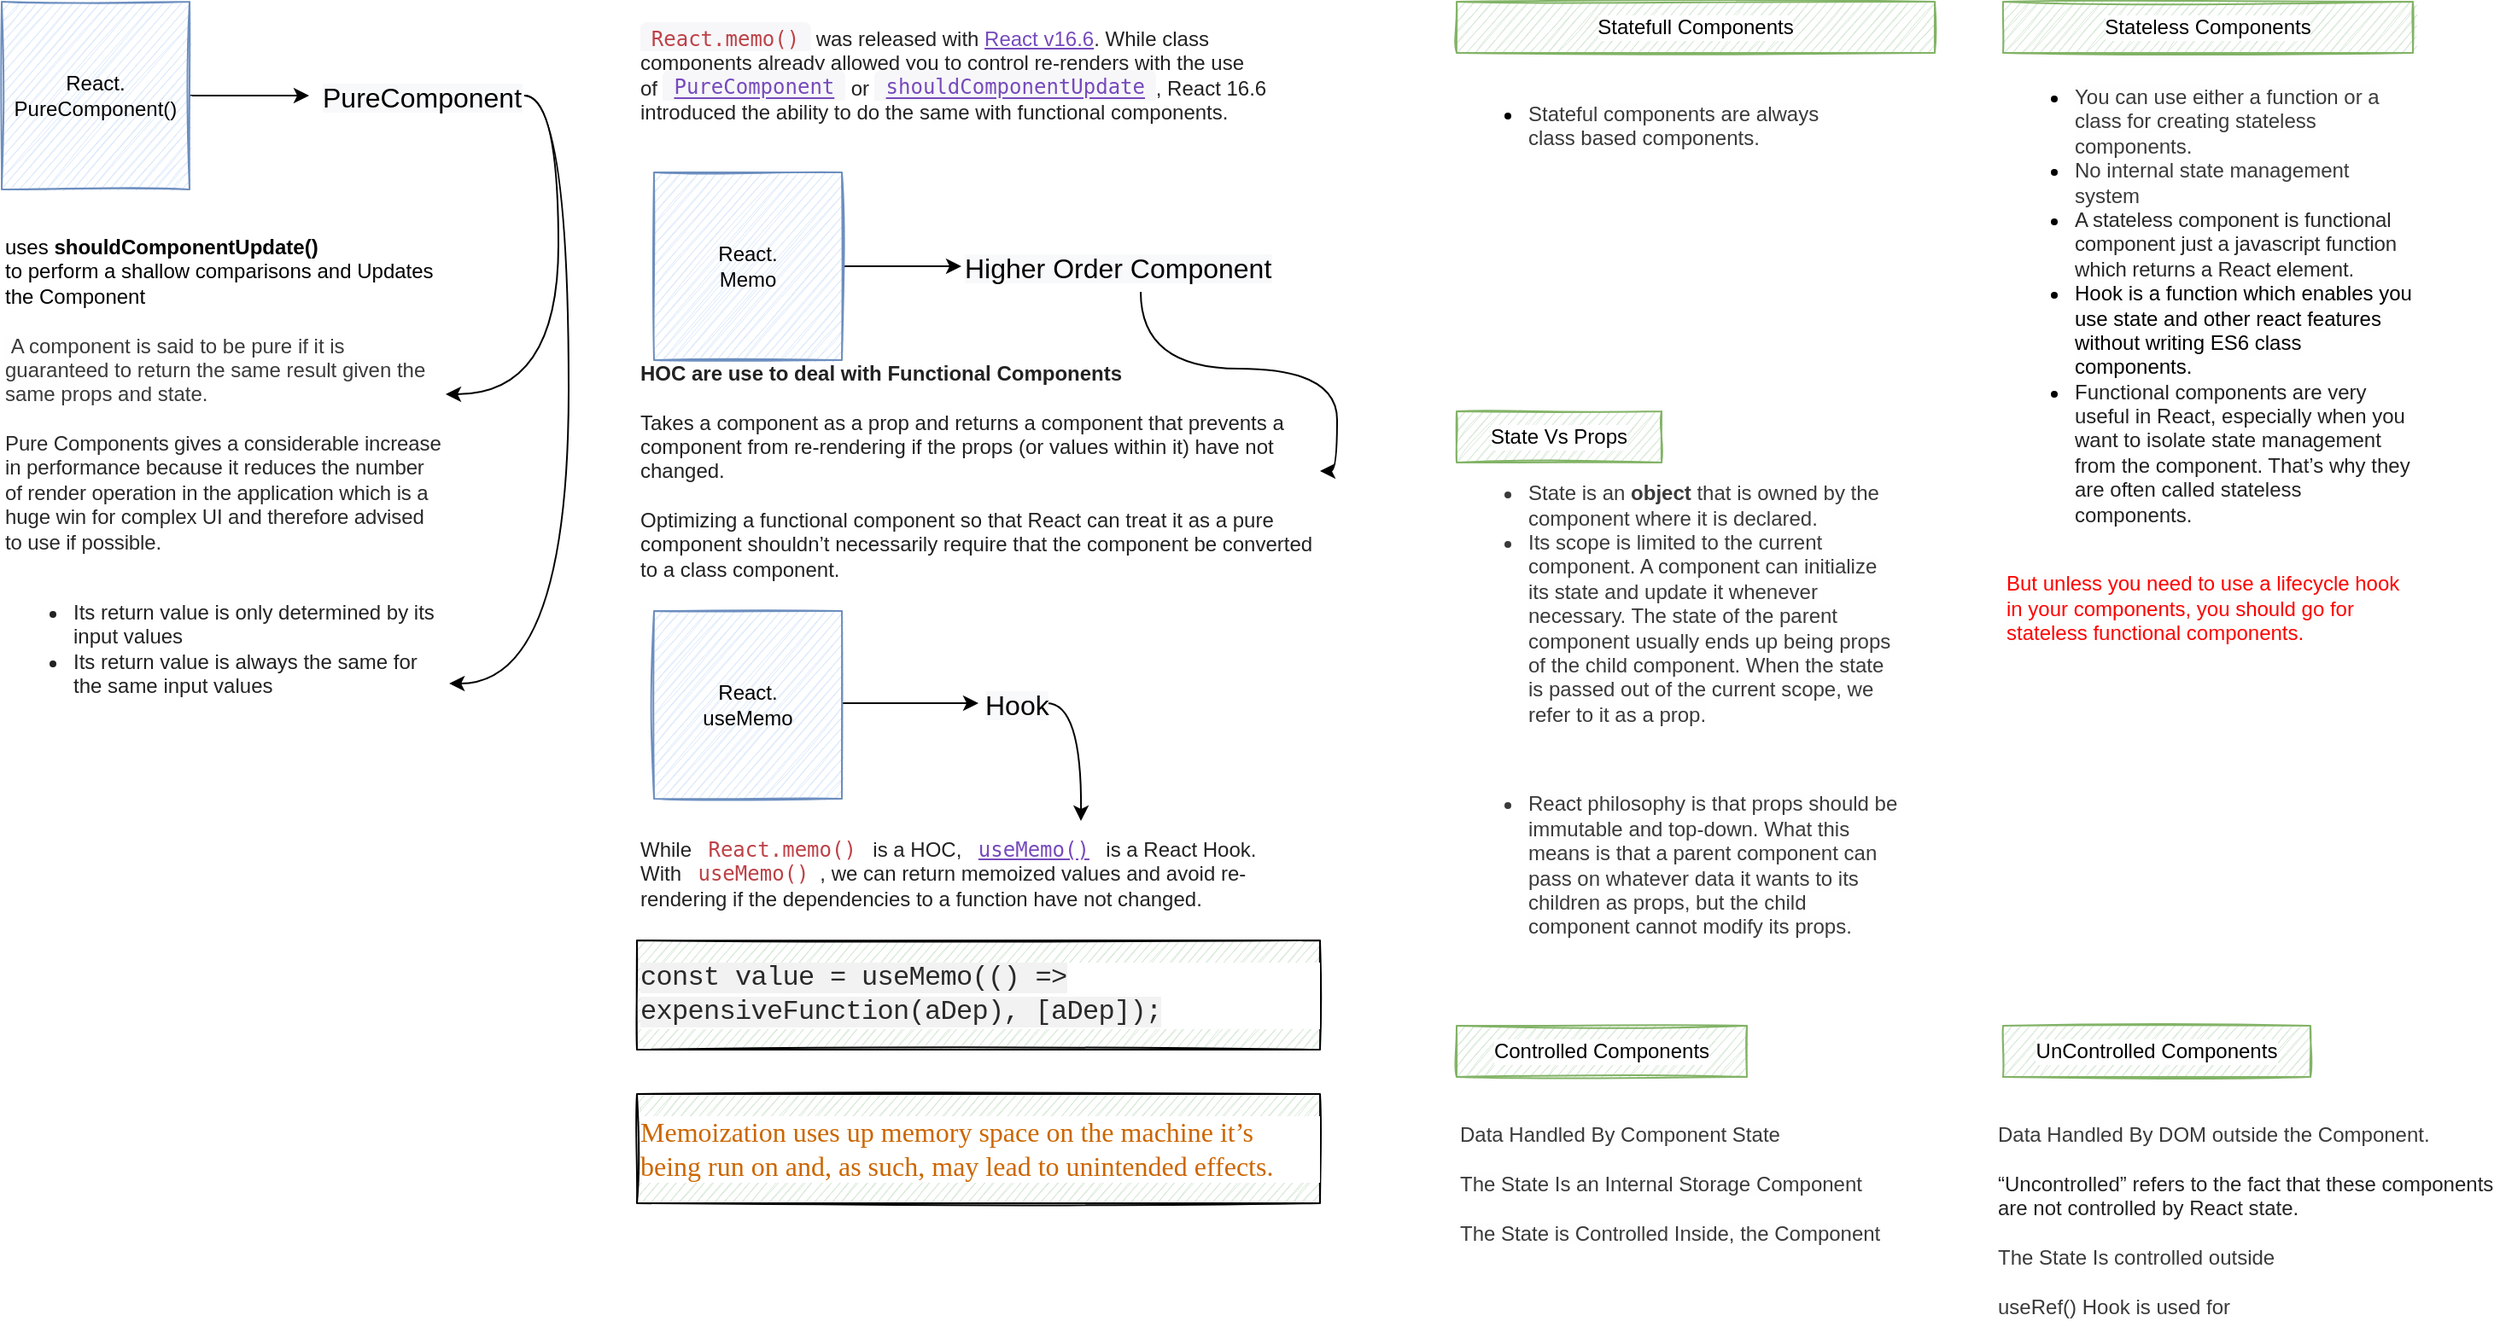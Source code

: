 <mxfile version="18.0.3" type="github" pages="2">
  <diagram id="CkWZjeMWKiB9YpNZttG5" name="Page-1">
    <mxGraphModel dx="2102" dy="1191" grid="1" gridSize="10" guides="1" tooltips="1" connect="1" arrows="1" fold="1" page="1" pageScale="1" pageWidth="1654" pageHeight="2336" background="none" math="0" shadow="0">
      <root>
        <mxCell id="0" />
        <mxCell id="1" parent="0" />
        <mxCell id="lSssQ-DfVgilNFe0-9mz-18" style="edgeStyle=orthogonalEdgeStyle;rounded=0;orthogonalLoop=1;jettySize=auto;html=1;exitX=1;exitY=0.5;exitDx=0;exitDy=0;fontFamily=Helvetica;fontSize=12;entryX=0;entryY=0.5;entryDx=0;entryDy=0;" parent="1" source="lSssQ-DfVgilNFe0-9mz-2" edge="1">
          <mxGeometry relative="1" as="geometry">
            <mxPoint x="328" y="135" as="targetPoint" />
          </mxGeometry>
        </mxCell>
        <mxCell id="lSssQ-DfVgilNFe0-9mz-2" value="React.&lt;br&gt;PureComponent()&lt;br&gt;" style="whiteSpace=wrap;html=1;aspect=fixed;fillColor=#dae8fc;strokeColor=#6c8ebf;sketch=1;" parent="1" vertex="1">
          <mxGeometry x="148" y="80" width="110" height="110" as="geometry" />
        </mxCell>
        <mxCell id="lSssQ-DfVgilNFe0-9mz-5" value="&lt;font style=&quot;font-size: 12px&quot;&gt;uses &lt;b&gt;shouldComponentUpdate()&lt;/b&gt;&lt;br&gt;to perform a shallow comparisons and Updates the Component&lt;br&gt;&lt;br&gt;&lt;span style=&quot;color: rgb(58 , 58 , 58) ; font-family: , &amp;#34;roboto&amp;#34; , &amp;#34;arial&amp;#34; , sans-serif ; background-color: rgb(254 , 254 , 254)&quot;&gt;&amp;nbsp;A component is said to be pure if it is guaranteed to return the same result given the same props and state.&lt;br&gt;&lt;br&gt;&lt;/span&gt;&lt;span style=&quot;color: rgb(41 , 41 , 41) ; letter-spacing: -0.063px ; background-color: rgb(255 , 255 , 255)&quot;&gt;Pure Components gives a considerable increase in performance because it reduces the number of render operation in the application which is a huge win for complex UI and therefore advised to use if possible.&lt;/span&gt;&lt;span style=&quot;color: rgb(58 , 58 , 58) ; font-family: , &amp;#34;roboto&amp;#34; , &amp;#34;arial&amp;#34; , sans-serif ; background-color: rgb(254 , 254 , 254)&quot;&gt;&lt;br&gt;&lt;/span&gt;&lt;/font&gt;" style="text;html=1;strokeColor=none;fillColor=none;align=left;verticalAlign=middle;whiteSpace=wrap;rounded=0;" parent="1" vertex="1">
          <mxGeometry x="148" y="210" width="260" height="200" as="geometry" />
        </mxCell>
        <mxCell id="lSssQ-DfVgilNFe0-9mz-14" style="edgeStyle=orthogonalEdgeStyle;rounded=0;orthogonalLoop=1;jettySize=auto;html=1;exitX=1;exitY=0.5;exitDx=0;exitDy=0;fontFamily=Helvetica;fontSize=12;entryX=0;entryY=0.5;entryDx=0;entryDy=0;" parent="1" source="lSssQ-DfVgilNFe0-9mz-6" target="lSssQ-DfVgilNFe0-9mz-15" edge="1">
          <mxGeometry relative="1" as="geometry">
            <mxPoint x="710" y="255" as="targetPoint" />
          </mxGeometry>
        </mxCell>
        <mxCell id="lSssQ-DfVgilNFe0-9mz-6" value="React.&lt;br&gt;Memo" style="whiteSpace=wrap;html=1;aspect=fixed;fillColor=#dae8fc;strokeColor=#6c8ebf;sketch=1;rounded=0;shadow=0;" parent="1" vertex="1">
          <mxGeometry x="530" y="180" width="110" height="110" as="geometry" />
        </mxCell>
        <mxCell id="lSssQ-DfVgilNFe0-9mz-8" value="&lt;font style=&quot;font-size: 12px&quot;&gt;&lt;span style=&quot;color: rgb(34 , 34 , 34) ; background-color: rgb(255 , 255 , 255)&quot;&gt;&lt;font style=&quot;font-size: 12px&quot;&gt;&lt;b&gt;HOC are use to deal with Functional Components&lt;br&gt;&lt;br&gt;&lt;/b&gt;Takes a component as a prop and returns a component that prevents a component from re-rendering if the props (or values within it) have not changed.&lt;br&gt;&lt;br&gt;&lt;/font&gt;&lt;/span&gt;&lt;span style=&quot;color: rgb(34 , 34 , 34) ; text-align: center ; background-color: rgb(255 , 255 , 255)&quot;&gt;Optimizing a functional component so that React can treat it as a pure component shouldn’t necessarily require that the component be converted to a class component.&lt;/span&gt;&lt;span style=&quot;color: rgb(34 , 34 , 34) ; background-color: rgb(255 , 255 , 255)&quot;&gt;&lt;font style=&quot;font-size: 12px&quot;&gt;&lt;br&gt;&lt;/font&gt;&lt;/span&gt;&lt;/font&gt;" style="text;html=1;strokeColor=none;fillColor=none;align=left;verticalAlign=middle;whiteSpace=wrap;rounded=0;" parent="1" vertex="1">
          <mxGeometry x="520" y="320" width="400" height="70" as="geometry" />
        </mxCell>
        <mxCell id="lSssQ-DfVgilNFe0-9mz-9" value="&lt;p&gt;&lt;font style=&quot;font-size: 12px&quot;&gt;&lt;code class=&quot; prettyprinted&quot; style=&quot;box-sizing: inherit ; padding: 0.2rem 0.4rem ; color: rgb(189 , 65 , 71) ; background-color: rgb(247 , 247 , 249) ; border-radius: 0.25rem&quot;&gt;&lt;span class=&quot;typ&quot; style=&quot;box-sizing: inherit&quot;&gt;React&lt;/span&gt;&lt;span class=&quot;pun&quot; style=&quot;box-sizing: inherit&quot;&gt;.&lt;/span&gt;&lt;span class=&quot;pln&quot; style=&quot;box-sizing: inherit&quot;&gt;memo&lt;/span&gt;&lt;span class=&quot;pun&quot; style=&quot;box-sizing: inherit&quot;&gt;()&lt;/span&gt;&lt;/code&gt;&lt;span style=&quot;color: rgb(34 , 34 , 34) ; background-color: rgb(255 , 255 , 255)&quot;&gt;&amp;nbsp;was released with&amp;nbsp;&lt;/span&gt;&lt;a href=&quot;https://reactjs.org/blog/2018/10/23/react-v-16-6.html&quot; target=&quot;_blank&quot; style=&quot;box-sizing: inherit ; background-color: rgb(255 , 255 , 255) ; color: rgb(118 , 74 , 188)&quot;&gt;React v16.6&lt;/a&gt;&lt;span style=&quot;color: rgb(34 , 34 , 34) ; background-color: rgb(255 , 255 , 255)&quot;&gt;. While class components already allowed you to control re-renders with the use of&amp;nbsp;&lt;/span&gt;&lt;code class=&quot; prettyprinted&quot; style=&quot;box-sizing: inherit ; padding: 0.2rem 0.4rem ; color: rgb(189 , 65 , 71) ; background-color: rgb(247 , 247 , 249) ; border-radius: 0.25rem&quot;&gt;&lt;a href=&quot;https://reactjs.org/docs/react-api.html#reactpurecomponent&quot; target=&quot;_blank&quot; style=&quot;box-sizing: inherit ; background-color: transparent ; color: rgb(118 , 74 , 188)&quot;&gt;PureComponent&lt;/a&gt;&lt;/code&gt;&lt;span style=&quot;color: rgb(34 , 34 , 34) ; background-color: rgb(255 , 255 , 255)&quot;&gt;&amp;nbsp;or&amp;nbsp;&lt;/span&gt;&lt;code class=&quot; prettyprinted&quot; style=&quot;box-sizing: inherit ; padding: 0.2rem 0.4rem ; color: rgb(189 , 65 , 71) ; background-color: rgb(247 , 247 , 249) ; border-radius: 0.25rem&quot;&gt;&lt;a href=&quot;https://reactjs.org/docs/react-component.html#shouldcomponentupdate&quot; target=&quot;_blank&quot; style=&quot;box-sizing: inherit ; background-color: transparent ; color: rgb(118 , 74 , 188)&quot;&gt;shouldComponentUpdate&lt;/a&gt;&lt;/code&gt;&lt;span style=&quot;color: rgb(34 , 34 , 34) ; background-color: rgb(255 , 255 , 255)&quot;&gt;, React 16.6 introduced the ability to do the same with functional components.&lt;/span&gt;&lt;/font&gt;&lt;/p&gt;" style="text;html=1;strokeColor=none;fillColor=none;align=left;verticalAlign=middle;whiteSpace=wrap;rounded=0;" parent="1" vertex="1">
          <mxGeometry x="520" y="80" width="400" height="85" as="geometry" />
        </mxCell>
        <mxCell id="lSssQ-DfVgilNFe0-9mz-12" value="&lt;font style=&quot;font-size: 12px&quot;&gt;&lt;span style=&quot;color: rgb(34, 34, 34);&quot;&gt;While&amp;nbsp;&lt;/span&gt;&lt;code class=&quot; prettyprinted&quot; style=&quot;box-sizing: inherit; padding: 0.2rem 0.4rem; color: rgb(189, 65, 71); border-radius: 0.25rem;&quot;&gt;&lt;span class=&quot;typ&quot; style=&quot;box-sizing: inherit&quot;&gt;React&lt;/span&gt;&lt;span class=&quot;pun&quot; style=&quot;box-sizing: inherit&quot;&gt;.&lt;/span&gt;&lt;span class=&quot;pln&quot; style=&quot;box-sizing: inherit&quot;&gt;memo&lt;/span&gt;&lt;span class=&quot;pun&quot; style=&quot;box-sizing: inherit&quot;&gt;()&lt;/span&gt;&lt;/code&gt;&lt;span style=&quot;color: rgb(34, 34, 34);&quot;&gt;&amp;nbsp;is a HOC,&amp;nbsp;&lt;/span&gt;&lt;code class=&quot; prettyprinted&quot; style=&quot;box-sizing: inherit; padding: 0.2rem 0.4rem; color: rgb(189, 65, 71); border-radius: 0.25rem;&quot;&gt;&lt;a href=&quot;https://blog.logrocket.com/react-reference-guide-hooks-api/#usememo&quot; style=&quot;box-sizing: inherit; color: rgb(118, 74, 188);&quot;&gt;&lt;span class=&quot;pln&quot; style=&quot;box-sizing: inherit&quot;&gt;useMemo&lt;/span&gt;&lt;span class=&quot;pun&quot; style=&quot;box-sizing: inherit&quot;&gt;()&lt;/span&gt;&lt;/a&gt;&lt;/code&gt;&lt;span style=&quot;color: rgb(34, 34, 34);&quot;&gt;&amp;nbsp;is a React Hook. With&amp;nbsp;&lt;/span&gt;&lt;code class=&quot; prettyprinted&quot; style=&quot;box-sizing: inherit; padding: 0.2rem 0.4rem; color: rgb(189, 65, 71); border-radius: 0.25rem;&quot;&gt;&lt;span class=&quot;pln&quot; style=&quot;box-sizing: inherit&quot;&gt;useMemo&lt;/span&gt;&lt;span class=&quot;pun&quot; style=&quot;box-sizing: inherit&quot;&gt;()&lt;/span&gt;&lt;/code&gt;&lt;span style=&quot;color: rgb(34, 34, 34);&quot;&gt;, we can return memoized values and avoid re-rendering if the dependencies to a function have not changed.&lt;/span&gt;&lt;/font&gt;" style="text;html=1;strokeColor=none;fillColor=none;align=left;verticalAlign=middle;whiteSpace=wrap;rounded=0;labelBackgroundColor=default;" parent="1" vertex="1">
          <mxGeometry x="520" y="556" width="400" height="70" as="geometry" />
        </mxCell>
        <mxCell id="lSssQ-DfVgilNFe0-9mz-16" style="edgeStyle=orthogonalEdgeStyle;rounded=0;orthogonalLoop=1;jettySize=auto;html=1;exitX=1;exitY=0.5;exitDx=0;exitDy=0;fontFamily=Helvetica;fontSize=12;" parent="1" edge="1">
          <mxGeometry relative="1" as="geometry">
            <mxPoint x="720" y="491" as="targetPoint" />
            <mxPoint x="640" y="491" as="sourcePoint" />
          </mxGeometry>
        </mxCell>
        <mxCell id="lSssQ-DfVgilNFe0-9mz-13" value="React.&lt;br&gt;useMemo" style="whiteSpace=wrap;html=1;aspect=fixed;fillColor=#dae8fc;strokeColor=#6c8ebf;sketch=1;" parent="1" vertex="1">
          <mxGeometry x="530" y="437" width="110" height="110" as="geometry" />
        </mxCell>
        <mxCell id="lSssQ-DfVgilNFe0-9mz-21" style="edgeStyle=orthogonalEdgeStyle;curved=1;orthogonalLoop=1;jettySize=auto;html=1;entryX=1;entryY=0.5;entryDx=0;entryDy=0;fontFamily=Helvetica;fontSize=12;" parent="1" source="lSssQ-DfVgilNFe0-9mz-15" target="lSssQ-DfVgilNFe0-9mz-8" edge="1">
          <mxGeometry relative="1" as="geometry">
            <Array as="points">
              <mxPoint x="815" y="295" />
              <mxPoint x="930" y="295" />
              <mxPoint x="930" y="355" />
            </Array>
          </mxGeometry>
        </mxCell>
        <mxCell id="lSssQ-DfVgilNFe0-9mz-15" value="&lt;span style=&quot;color: rgb(0, 0, 0); font-family: helvetica; font-style: normal; font-weight: 400; letter-spacing: normal; text-align: left; text-indent: 0px; text-transform: none; word-spacing: 0px; background-color: rgb(248, 249, 250); font-size: 16px;&quot;&gt;Higher Order Component&lt;/span&gt;&lt;br style=&quot;color: rgb(0, 0, 0); font-family: helvetica; font-size: 12px; font-style: normal; font-weight: 400; letter-spacing: normal; text-align: left; text-indent: 0px; text-transform: none; word-spacing: 0px; background-color: rgb(248, 249, 250);&quot;&gt;" style="text;whiteSpace=wrap;html=1;fontSize=12;fontFamily=Helvetica;" parent="1" vertex="1">
          <mxGeometry x="710" y="220" width="210" height="30" as="geometry" />
        </mxCell>
        <mxCell id="lSssQ-DfVgilNFe0-9mz-22" style="edgeStyle=orthogonalEdgeStyle;curved=1;orthogonalLoop=1;jettySize=auto;html=1;fontFamily=Helvetica;fontSize=12;exitX=1;exitY=0.5;exitDx=0;exitDy=0;" parent="1" source="lSssQ-DfVgilNFe0-9mz-17" edge="1">
          <mxGeometry relative="1" as="geometry">
            <mxPoint x="780" y="560" as="targetPoint" />
          </mxGeometry>
        </mxCell>
        <mxCell id="lSssQ-DfVgilNFe0-9mz-17" value="&lt;span style=&quot;color: rgb(0 , 0 , 0) ; font-family: &amp;#34;helvetica&amp;#34; ; font-style: normal ; font-weight: 400 ; letter-spacing: normal ; text-align: left ; text-indent: 0px ; text-transform: none ; word-spacing: 0px ; background-color: rgb(248 , 249 , 250) ; font-size: 16px&quot;&gt;Hook&lt;/span&gt;" style="text;whiteSpace=wrap;html=1;fontSize=12;fontFamily=Helvetica;" parent="1" vertex="1">
          <mxGeometry x="722" y="476" width="38" height="30" as="geometry" />
        </mxCell>
        <mxCell id="lSssQ-DfVgilNFe0-9mz-20" style="edgeStyle=orthogonalEdgeStyle;orthogonalLoop=1;jettySize=auto;html=1;exitX=1;exitY=0.5;exitDx=0;exitDy=0;entryX=1;entryY=0.5;entryDx=0;entryDy=0;fontFamily=Helvetica;fontSize=12;curved=1;" parent="1" source="lSssQ-DfVgilNFe0-9mz-19" target="lSssQ-DfVgilNFe0-9mz-5" edge="1">
          <mxGeometry relative="1" as="geometry" />
        </mxCell>
        <mxCell id="lSssQ-DfVgilNFe0-9mz-34" style="edgeStyle=orthogonalEdgeStyle;curved=1;orthogonalLoop=1;jettySize=auto;html=1;entryX=1.008;entryY=0.55;entryDx=0;entryDy=0;entryPerimeter=0;fontFamily=Helvetica;fontSize=12;fontColor=#FF0000;" parent="1" source="lSssQ-DfVgilNFe0-9mz-19" target="lSssQ-DfVgilNFe0-9mz-33" edge="1">
          <mxGeometry relative="1" as="geometry">
            <Array as="points">
              <mxPoint x="480" y="135" />
              <mxPoint x="480" y="480" />
            </Array>
          </mxGeometry>
        </mxCell>
        <mxCell id="lSssQ-DfVgilNFe0-9mz-19" value="&lt;span style=&quot;color: rgb(0 , 0 , 0) ; font-family: &amp;#34;helvetica&amp;#34; ; font-style: normal ; font-weight: 400 ; letter-spacing: normal ; text-align: left ; text-indent: 0px ; text-transform: none ; word-spacing: 0px ; background-color: rgb(248 , 249 , 250) ; font-size: 16px&quot;&gt;PureComponent&lt;/span&gt;" style="text;whiteSpace=wrap;html=1;fontSize=12;fontFamily=Helvetica;" parent="1" vertex="1">
          <mxGeometry x="334" y="120" width="120" height="30" as="geometry" />
        </mxCell>
        <mxCell id="lSssQ-DfVgilNFe0-9mz-23" value="Statefull Components" style="text;html=1;strokeColor=#82b366;fillColor=#d5e8d4;align=center;verticalAlign=middle;whiteSpace=wrap;rounded=0;labelBackgroundColor=default;sketch=1;fontFamily=Helvetica;fontSize=12;" parent="1" vertex="1">
          <mxGeometry x="1000" y="80" width="280" height="30" as="geometry" />
        </mxCell>
        <mxCell id="lSssQ-DfVgilNFe0-9mz-24" value="Stateless Components" style="text;html=1;strokeColor=#82b366;fillColor=#D5E8D4;align=center;verticalAlign=middle;whiteSpace=wrap;rounded=0;labelBackgroundColor=default;sketch=1;fontFamily=Helvetica;fontSize=12;" parent="1" vertex="1">
          <mxGeometry x="1320" y="80" width="240" height="30" as="geometry" />
        </mxCell>
        <mxCell id="lSssQ-DfVgilNFe0-9mz-25" value="&lt;ul&gt;&lt;li&gt;&lt;span style=&quot;color: rgb(58 , 58 , 58) ; font-style: normal ; font-weight: 400 ; letter-spacing: normal ; text-indent: 0px ; text-transform: none ; word-spacing: 0px ; background-color: rgb(254 , 254 , 254) ; display: inline ; float: none&quot;&gt;&lt;font style=&quot;font-size: 12px&quot;&gt;Stateful components are always class based components.&lt;/font&gt;&lt;/span&gt;&lt;/li&gt;&lt;/ul&gt;&lt;span style=&quot;color: rgb(58 , 58 , 58) ; font-style: normal ; font-weight: 400 ; letter-spacing: normal ; text-indent: 0px ; text-transform: none ; word-spacing: 0px ; background-color: rgb(254 , 254 , 254) ; display: inline ; float: none&quot;&gt;&lt;font style=&quot;font-size: 12px&quot;&gt;&lt;br&gt;&lt;/font&gt;&lt;/span&gt;" style="text;whiteSpace=wrap;html=1;fontSize=12;fontFamily=Helvetica;" parent="1" vertex="1">
          <mxGeometry x="1000" y="120" width="240" height="40" as="geometry" />
        </mxCell>
        <mxCell id="lSssQ-DfVgilNFe0-9mz-26" value="&lt;ul&gt;&lt;li&gt;&lt;span style=&quot;font-style: normal ; font-weight: 400 ; letter-spacing: normal ; text-indent: 0px ; text-transform: none ; word-spacing: 0px ; background-color: rgb(254 , 254 , 254) ; display: inline ; float: none&quot;&gt;&lt;font style=&quot;font-size: 12px&quot;&gt;&lt;font style=&quot;font-size: 12px&quot;&gt;&lt;font color=&quot;#3a3a3a&quot; style=&quot;font-size: 12px&quot;&gt;You can use either a function&amp;nbsp;or a class for creating stateless components. &lt;/font&gt;&lt;/font&gt;&lt;/font&gt;&lt;/span&gt;&lt;/li&gt;&lt;li&gt;&lt;span style=&quot;font-style: normal ; font-weight: 400 ; letter-spacing: normal ; text-indent: 0px ; text-transform: none ; word-spacing: 0px ; background-color: rgb(254 , 254 , 254) ; display: inline ; float: none&quot;&gt;&lt;font style=&quot;font-size: 12px&quot;&gt;&lt;font style=&quot;font-size: 12px&quot;&gt;&lt;font color=&quot;#3a3a3a&quot; style=&quot;font-size: 12px&quot;&gt;No internal state management system&lt;/font&gt;&lt;/font&gt;&lt;/font&gt;&lt;/span&gt;&lt;/li&gt;&lt;li&gt;&lt;span style=&quot;font-style: normal ; font-weight: 400 ; letter-spacing: normal ; text-indent: 0px ; text-transform: none ; word-spacing: 0px ; background-color: rgb(254 , 254 , 254) ; display: inline ; float: none&quot;&gt;&lt;font style=&quot;font-size: 12px&quot;&gt;&lt;font style=&quot;font-size: 12px&quot;&gt;&lt;span style=&quot;color: rgb(41 , 41 , 41) ; letter-spacing: -0.063px ; background-color: rgb(255 , 255 , 255)&quot;&gt;A stateless component is functional component just a javascript function which returns a React element.&amp;nbsp;&lt;/span&gt;&lt;/font&gt;&lt;/font&gt;&lt;/span&gt;&lt;/li&gt;&lt;li&gt;&lt;span style=&quot;font-style: normal ; font-weight: 400 ; letter-spacing: normal ; text-indent: 0px ; text-transform: none ; word-spacing: 0px ; background-color: rgb(254 , 254 , 254) ; display: inline ; float: none&quot;&gt;&lt;font style=&quot;font-size: 12px&quot;&gt;&lt;font style=&quot;font-size: 12px&quot;&gt;Hook is a function which enables you use state and other react features without writing ES6 class components.&lt;br&gt;&lt;/font&gt;&lt;/font&gt;&lt;/span&gt;&lt;/li&gt;&lt;li&gt;&lt;span style=&quot;font-style: normal ; font-weight: 400 ; letter-spacing: normal ; text-indent: 0px ; text-transform: none ; word-spacing: 0px ; background-color: rgb(254 , 254 , 254) ; display: inline ; float: none&quot;&gt;&lt;font style=&quot;font-size: 12px&quot;&gt;&lt;font style=&quot;font-size: 12px&quot;&gt;&lt;span style=&quot;color: rgb(34 , 34 , 34) ; background-color: rgb(255 , 255 , 255)&quot;&gt;Functional components are very useful in React, especially when you want to isolate state management from the component. That’s why they are often called&amp;nbsp;stateless components.&lt;/span&gt;&lt;/font&gt;&lt;/font&gt;&lt;/span&gt;&lt;/li&gt;&lt;/ul&gt;&lt;span style=&quot;font-style: normal ; font-weight: 400 ; letter-spacing: normal ; text-indent: 0px ; text-transform: none ; word-spacing: 0px ; background-color: rgb(254 , 254 , 254) ; display: inline ; float: none&quot;&gt;&lt;font style=&quot;font-size: 12px&quot;&gt;&lt;font style=&quot;font-size: 12px&quot;&gt;&lt;br&gt;&lt;font color=&quot;#ff0000&quot; style=&quot;font-size: 12px&quot;&gt;But unless you need to use a lifecycle hook in your components, you should go for stateless functional components.&lt;/font&gt;&lt;/font&gt;&lt;br&gt;&lt;/font&gt;&lt;/span&gt;" style="text;whiteSpace=wrap;html=1;fontSize=12;fontFamily=Helvetica;" parent="1" vertex="1">
          <mxGeometry x="1320" y="110" width="240" height="340" as="geometry" />
        </mxCell>
        <mxCell id="lSssQ-DfVgilNFe0-9mz-30" value="&lt;font style=&quot;font-size: 12px&quot;&gt;&lt;span style=&quot;color: rgb(58 , 58 , 58) ; font-family: , &amp;quot;roboto&amp;quot; , &amp;quot;arial&amp;quot; , sans-serif ; background-color: rgb(254 , 254 , 254)&quot;&gt;&lt;ul&gt;&lt;li&gt;&lt;font style=&quot;font-size: 12px&quot;&gt;&lt;span style=&quot;color: rgb(58 , 58 , 58) ; font-family: , &amp;quot;roboto&amp;quot; , &amp;quot;arial&amp;quot; , sans-serif ; background-color: rgb(254 , 254 , 254)&quot;&gt;State is an &lt;b&gt;object &lt;/b&gt;that is owned by the component where it is declared. &lt;/span&gt;&lt;/font&gt;&lt;/li&gt;&lt;li&gt;&lt;font style=&quot;font-size: 12px&quot;&gt;&lt;span style=&quot;color: rgb(58 , 58 , 58) ; font-family: , &amp;quot;roboto&amp;quot; , &amp;quot;arial&amp;quot; , sans-serif ; background-color: rgb(254 , 254 , 254)&quot;&gt;Its scope is limited to the current component. A component can initialize its state and update it whenever necessary. The state of the parent component usually ends up being props of the child component. When the state is passed out of the current scope, we refer to it as a prop.&lt;/span&gt;&lt;/font&gt;&lt;/li&gt;&lt;/ul&gt;&lt;/span&gt;&lt;span style=&quot;color: rgb(58 , 58 , 58) ; background-color: rgb(254 , 254 , 254)&quot;&gt;&lt;br&gt;&lt;ul&gt;&lt;li&gt;&lt;font style=&quot;font-size: 12px&quot;&gt;&lt;span style=&quot;color: rgb(58 , 58 , 58) ; background-color: rgb(254 , 254 , 254)&quot;&gt;React philosophy is that props should be immutable and top-down. What this means is that a parent component can pass on whatever data it wants to its children as props, but the child component cannot modify its props.&lt;/span&gt;&lt;/font&gt;&lt;/li&gt;&lt;/ul&gt;&lt;/span&gt;&lt;/font&gt;" style="text;html=1;strokeColor=none;fillColor=none;align=left;verticalAlign=middle;whiteSpace=wrap;rounded=0;labelBackgroundColor=default;sketch=1;fontFamily=Helvetica;fontSize=12;fontColor=#FF0000;labelBorderColor=none;" parent="1" vertex="1">
          <mxGeometry x="1000" y="360" width="260" height="270" as="geometry" />
        </mxCell>
        <mxCell id="lSssQ-DfVgilNFe0-9mz-31" value="State Vs Props" style="text;html=1;strokeColor=#82b366;fillColor=#d5e8d4;align=center;verticalAlign=middle;whiteSpace=wrap;rounded=0;labelBackgroundColor=default;sketch=1;fontFamily=Helvetica;fontSize=12;" parent="1" vertex="1">
          <mxGeometry x="1000" y="320" width="120" height="30" as="geometry" />
        </mxCell>
        <mxCell id="lSssQ-DfVgilNFe0-9mz-33" value="&lt;font style=&quot;font-size: 12px&quot;&gt;&lt;ul style=&quot;box-sizing: inherit ; margin-top: 0px ; margin-bottom: 2rem ; color: rgb(34 , 34 , 34) ; background-color: rgb(255 , 255 , 255)&quot;&gt;&lt;li style=&quot;box-sizing: inherit&quot;&gt;Its return value is only determined by its input values&lt;/li&gt;&lt;li style=&quot;box-sizing: inherit&quot;&gt;Its return value is always the same for the same input values&lt;/li&gt;&lt;/ul&gt;&lt;/font&gt;" style="text;html=1;strokeColor=none;fillColor=none;align=left;verticalAlign=middle;whiteSpace=wrap;rounded=0;" parent="1" vertex="1">
          <mxGeometry x="148" y="430" width="260" height="90" as="geometry" />
        </mxCell>
        <mxCell id="lSssQ-DfVgilNFe0-9mz-35" value="&lt;span style=&quot;font-family: &amp;#34;merriweather&amp;#34;&quot;&gt;&lt;font color=&quot;#cc6600&quot; style=&quot;font-size: 16px&quot;&gt;Memoization uses up memory space on the machine it’s being run on and, as such, may lead to unintended effects.&lt;/font&gt;&lt;/span&gt;" style="rounded=0;whiteSpace=wrap;html=1;labelBackgroundColor=default;sketch=1;fontFamily=Helvetica;fontSize=12;fontColor=#FF0000;fillColor=#D5E8D4;align=left;" parent="1" vertex="1">
          <mxGeometry x="520" y="720" width="400" height="64" as="geometry" />
        </mxCell>
        <mxCell id="lSssQ-DfVgilNFe0-9mz-37" value="" style="shape=image;html=1;verticalAlign=top;verticalLabelPosition=bottom;labelBackgroundColor=#ffffff;imageAspect=0;aspect=fixed;image=https://cdn1.iconfinder.com/data/icons/unicons-line-vol-5/24/react-128.png;rounded=0;shadow=0;labelBorderColor=default;sketch=1;fontFamily=Helvetica;fontSize=16;fontColor=#CC6600;fillColor=none;" parent="1" vertex="1">
          <mxGeometry x="178.5" y="80" width="49" height="49" as="geometry" />
        </mxCell>
        <mxCell id="lSssQ-DfVgilNFe0-9mz-39" value="" style="shape=image;html=1;verticalAlign=top;verticalLabelPosition=bottom;labelBackgroundColor=#ffffff;imageAspect=0;aspect=fixed;image=https://cdn1.iconfinder.com/data/icons/unicons-line-vol-5/24/react-128.png;rounded=0;shadow=0;labelBorderColor=default;sketch=1;fontFamily=Helvetica;fontSize=16;fontColor=#CC6600;fillColor=none;" parent="1" vertex="1">
          <mxGeometry x="560.5" y="180" width="49" height="49" as="geometry" />
        </mxCell>
        <mxCell id="lSssQ-DfVgilNFe0-9mz-40" value="" style="shape=image;html=1;verticalAlign=top;verticalLabelPosition=bottom;labelBackgroundColor=#ffffff;imageAspect=0;aspect=fixed;image=https://cdn1.iconfinder.com/data/icons/unicons-line-vol-5/24/react-128.png;rounded=0;shadow=0;labelBorderColor=default;sketch=1;fontFamily=Helvetica;fontSize=16;fontColor=#CC6600;fillColor=none;" parent="1" vertex="1">
          <mxGeometry x="560.5" y="437" width="49" height="49" as="geometry" />
        </mxCell>
        <mxCell id="ZoUs44j6_cVX5kP_7yxS-6" value="&lt;span style=&quot;color: rgb(41 , 41 , 41) ; font-family: &amp;#34;menlo&amp;#34; , &amp;#34;monaco&amp;#34; , &amp;#34;courier new&amp;#34; , &amp;#34;courier&amp;#34; , monospace ; font-size: 16px ; letter-spacing: -0.352px ; background-color: rgb(242 , 242 , 242)&quot;&gt;const value = useMemo(() =&amp;gt; expensiveFunction(aDep), [aDep]);&lt;/span&gt;" style="rounded=0;whiteSpace=wrap;html=1;labelBackgroundColor=default;sketch=1;fontFamily=Helvetica;fontSize=12;fontColor=#FF0000;fillColor=#D5E8D4;align=left;" parent="1" vertex="1">
          <mxGeometry x="520" y="630" width="400" height="64" as="geometry" />
        </mxCell>
        <mxCell id="ZoUs44j6_cVX5kP_7yxS-7" value="Controlled Components" style="text;html=1;strokeColor=#82b366;fillColor=#d5e8d4;align=center;verticalAlign=middle;whiteSpace=wrap;rounded=0;labelBackgroundColor=default;sketch=1;fontFamily=Helvetica;fontSize=12;" parent="1" vertex="1">
          <mxGeometry x="1000" y="680" width="170" height="30" as="geometry" />
        </mxCell>
        <mxCell id="ZoUs44j6_cVX5kP_7yxS-8" value="UnControlled Components" style="text;html=1;strokeColor=#82b366;fillColor=#D5E8D4;align=center;verticalAlign=middle;whiteSpace=wrap;rounded=0;labelBackgroundColor=default;sketch=1;fontFamily=Helvetica;fontSize=12;" parent="1" vertex="1">
          <mxGeometry x="1320" y="680" width="180" height="30" as="geometry" />
        </mxCell>
        <mxCell id="ZoUs44j6_cVX5kP_7yxS-9" value="&lt;div&gt;&lt;font color=&quot;#3a3a3a&quot;&gt;&lt;span style=&quot;background-color: rgb(254 , 254 , 254)&quot;&gt;Data Handled By Component State&lt;/span&gt;&lt;/font&gt;&lt;/div&gt;&lt;div&gt;&lt;font color=&quot;#3a3a3a&quot;&gt;&lt;span style=&quot;background-color: rgb(254 , 254 , 254)&quot;&gt;&lt;br&gt;&lt;/span&gt;&lt;/font&gt;&lt;/div&gt;&lt;div&gt;&lt;font color=&quot;#3a3a3a&quot;&gt;&lt;span style=&quot;background-color: rgb(254 , 254 , 254)&quot;&gt;The State Is an Internal Storage Component&lt;/span&gt;&lt;/font&gt;&lt;/div&gt;&lt;div&gt;&lt;font color=&quot;#3a3a3a&quot;&gt;&lt;span style=&quot;background-color: rgb(254 , 254 , 254)&quot;&gt;&lt;br&gt;&lt;/span&gt;&lt;/font&gt;&lt;/div&gt;&lt;div&gt;&lt;font color=&quot;#3a3a3a&quot;&gt;&lt;span style=&quot;background-color: rgb(254 , 254 , 254)&quot;&gt;The State is Controlled Inside, the Component&lt;/span&gt;&lt;/font&gt;&lt;/div&gt;&lt;span style=&quot;color: rgb(58 , 58 , 58) ; font-style: normal ; font-weight: 400 ; letter-spacing: normal ; text-indent: 0px ; text-transform: none ; word-spacing: 0px ; background-color: rgb(254 , 254 , 254) ; display: inline ; float: none&quot;&gt;&lt;font style=&quot;font-size: 12px&quot;&gt;&lt;br&gt;&lt;/font&gt;&lt;/span&gt;" style="text;whiteSpace=wrap;html=1;fontSize=12;fontFamily=Helvetica;" parent="1" vertex="1">
          <mxGeometry x="1000" y="730" width="280" height="100" as="geometry" />
        </mxCell>
        <mxCell id="ZoUs44j6_cVX5kP_7yxS-10" value="&lt;div&gt;&lt;font color=&quot;#3a3a3a&quot; style=&quot;font-size: 12px&quot;&gt;Data Handled By DOM outside the Component.&lt;/font&gt;&lt;/div&gt;&lt;div&gt;&lt;font color=&quot;#3a3a3a&quot; style=&quot;font-size: 12px&quot;&gt;&lt;br&gt;&lt;/font&gt;&lt;/div&gt;&lt;div&gt;&lt;font style=&quot;font-size: 12px&quot;&gt;&lt;span style=&quot;color: rgb(34 , 34 , 34) ; background-color: rgb(255 , 255 , 255)&quot;&gt;“Uncontrolled” refers to the fact that these components are not controlled by React state.&lt;/span&gt;&lt;font color=&quot;#3a3a3a&quot; style=&quot;font-size: 12px&quot;&gt;&lt;span&gt;&lt;br&gt;&lt;/span&gt;&lt;/font&gt;&lt;/font&gt;&lt;/div&gt;&lt;div&gt;&lt;font color=&quot;#3a3a3a&quot; style=&quot;font-size: 12px&quot;&gt;&lt;span&gt;&lt;br&gt;&lt;/span&gt;&lt;/font&gt;&lt;/div&gt;&lt;div&gt;&lt;font color=&quot;#3a3a3a&quot; style=&quot;font-size: 12px&quot;&gt;&lt;span&gt;The State Is controlled outside&lt;/span&gt;&lt;/font&gt;&lt;/div&gt;&lt;div&gt;&lt;font color=&quot;#3a3a3a&quot; style=&quot;font-size: 12px&quot;&gt;&lt;span&gt;&lt;br&gt;&lt;/span&gt;&lt;/font&gt;&lt;/div&gt;&lt;div&gt;&lt;/div&gt;&lt;span style=&quot;color: rgb(58 , 58 , 58) ; font-style: normal ; font-weight: 400 ; letter-spacing: normal ; text-indent: 0px ; text-transform: none ; word-spacing: 0px ; display: inline ; float: none&quot;&gt;&lt;font style=&quot;font-size: 12px&quot;&gt;&lt;font style=&quot;font-size: 12px&quot;&gt;useRef() Hook is used for&amp;nbsp;&lt;/font&gt;&lt;br&gt;&lt;/font&gt;&lt;/span&gt;" style="text;whiteSpace=wrap;html=1;fontSize=12;fontFamily=Helvetica;rounded=0;shadow=0;labelBackgroundColor=none;labelBorderColor=none;sketch=1;fontColor=#CC6600;fillColor=none;" parent="1" vertex="1">
          <mxGeometry x="1315" y="730" width="295" height="120" as="geometry" />
        </mxCell>
      </root>
    </mxGraphModel>
  </diagram>
  <diagram id="SWifOijQaqaOOIXxmgmf" name="Page-2">
    <mxGraphModel dx="3784" dy="2144" grid="1" gridSize="10" guides="1" tooltips="1" connect="1" arrows="1" fold="1" page="1" pageScale="1" pageWidth="1654" pageHeight="2336" math="0" shadow="0">
      <root>
        <mxCell id="AsoeHAGLwjUUdPmzECIi-0" />
        <mxCell id="AsoeHAGLwjUUdPmzECIi-1" parent="AsoeHAGLwjUUdPmzECIi-0" />
        <mxCell id="AsoeHAGLwjUUdPmzECIi-2" value="GRAPHQL" style="ellipse;whiteSpace=wrap;html=1;aspect=fixed;rounded=0;shadow=0;labelBackgroundColor=none;labelBorderColor=none;sketch=0;fontFamily=Helvetica;fontSize=12;fillColor=#330066;strokeColor=#9673a6;fontColor=#FFFFFF;" parent="AsoeHAGLwjUUdPmzECIi-1" vertex="1">
          <mxGeometry x="40" y="40" width="80" height="80" as="geometry" />
        </mxCell>
        <mxCell id="AsoeHAGLwjUUdPmzECIi-4" value="&lt;div style=&quot;color: rgb(212, 212, 212); background-color: rgb(30, 30, 30); font-family: consolas, &amp;quot;courier new&amp;quot;, monospace; font-weight: normal; font-size: 14px; line-height: 19px;&quot;&gt;&lt;div&gt;&lt;span style=&quot;color: #569cd6&quot;&gt;const&lt;/span&gt;&lt;span style=&quot;color: #d4d4d4&quot;&gt; link = &lt;/span&gt;&lt;span style=&quot;color: #569cd6&quot;&gt;new&lt;/span&gt;&lt;span style=&quot;color: #d4d4d4&quot;&gt; WebSocketLink({&lt;/span&gt;&lt;/div&gt;&lt;div&gt;&lt;span style=&quot;color: #d4d4d4&quot;&gt;&amp;nbsp; uri: &lt;/span&gt;&lt;span style=&quot;color: #ce9178&quot;&gt;`ws://localhost:4000/`&lt;/span&gt;&lt;span style=&quot;color: #d4d4d4&quot;&gt;,&lt;/span&gt;&lt;/div&gt;&lt;div&gt;&lt;span style=&quot;color: #d4d4d4&quot;&gt;&amp;nbsp; options: {&lt;/span&gt;&lt;/div&gt;&lt;div&gt;&lt;span style=&quot;color: #d4d4d4&quot;&gt;&amp;nbsp; &amp;nbsp; reconnect: &lt;/span&gt;&lt;span style=&quot;color: #569cd6&quot;&gt;true&lt;/span&gt;&lt;span style=&quot;color: #d4d4d4&quot;&gt;,&lt;/span&gt;&lt;/div&gt;&lt;div&gt;&lt;span style=&quot;color: #d4d4d4&quot;&gt;&amp;nbsp; },&lt;/span&gt;&lt;/div&gt;&lt;div&gt;&lt;span style=&quot;color: #d4d4d4&quot;&gt;});&lt;/span&gt;&lt;/div&gt;&lt;/div&gt;" style="text;whiteSpace=wrap;html=1;fontSize=12;fontFamily=Helvetica;fontColor=#000000;" parent="AsoeHAGLwjUUdPmzECIi-1" vertex="1">
          <mxGeometry x="280" y="840" width="270" height="130" as="geometry" />
        </mxCell>
        <mxCell id="AsoeHAGLwjUUdPmzECIi-5" value="&lt;div style=&quot;color: rgb(212, 212, 212); background-color: rgb(30, 30, 30); font-family: consolas, &amp;quot;courier new&amp;quot;, monospace; font-weight: normal; font-size: 14px; line-height: 19px;&quot;&gt;&lt;div&gt;&lt;span style=&quot;color: #569cd6&quot;&gt;const&lt;/span&gt;&lt;span style=&quot;color: #d4d4d4&quot;&gt; client = &lt;/span&gt;&lt;span style=&quot;color: #569cd6&quot;&gt;new&lt;/span&gt;&lt;span style=&quot;color: #d4d4d4&quot;&gt; ApolloClient({&lt;/span&gt;&lt;/div&gt;&lt;div&gt;&lt;span style=&quot;color: #d4d4d4&quot;&gt;&amp;nbsp; link,&lt;/span&gt;&lt;/div&gt;&lt;div&gt;&lt;span style=&quot;color: #d4d4d4&quot;&gt;&amp;nbsp; uri: &lt;/span&gt;&lt;span style=&quot;color: #ce9178&quot;&gt;&quot;http://localhost:4000/&quot;&lt;/span&gt;&lt;span style=&quot;color: #d4d4d4&quot;&gt;,&lt;/span&gt;&lt;/div&gt;&lt;div&gt;&lt;span style=&quot;color: #d4d4d4&quot;&gt;&amp;nbsp; cache: &lt;/span&gt;&lt;span style=&quot;color: #569cd6&quot;&gt;new&lt;/span&gt;&lt;span style=&quot;color: #d4d4d4&quot;&gt; InMemoryCache(),&lt;/span&gt;&lt;/div&gt;&lt;div&gt;&lt;span style=&quot;color: #d4d4d4&quot;&gt;});&lt;/span&gt;&lt;/div&gt;&lt;br&gt;&lt;/div&gt;" style="text;whiteSpace=wrap;html=1;fontSize=12;fontFamily=Helvetica;fontColor=#000000;" parent="AsoeHAGLwjUUdPmzECIi-1" vertex="1">
          <mxGeometry x="280" y="1040" width="280" height="130" as="geometry" />
        </mxCell>
        <mxCell id="AsoeHAGLwjUUdPmzECIi-6" value="&lt;h1&gt;&lt;div style=&quot;font-family: &amp;#34;consolas&amp;#34; , &amp;#34;courier new&amp;#34; , monospace ; font-weight: normal ; font-size: 14px ; line-height: 19px&quot;&gt;&lt;div&gt;import {&lt;span&gt;&amp;nbsp;ApolloClient,&lt;/span&gt;&lt;span&gt;InMemoryCache,&lt;/span&gt;&lt;span&gt;ApolloProvider,&lt;/span&gt;&lt;span&gt;useSubscription,&lt;/span&gt;&lt;span&gt;useMutation,&amp;nbsp;&lt;/span&gt;&lt;span&gt;gql&lt;/span&gt;&lt;span&gt;} from&amp;nbsp; &quot;@apollo/client&quot;;&lt;/span&gt;&lt;/div&gt;&lt;div&gt;import { WebSocketLink } from &quot;@apollo/client/link/ws&quot;;&lt;/div&gt;&lt;/div&gt;&lt;/h1&gt;" style="text;html=1;strokeColor=none;fillColor=none;spacing=5;spacingTop=-20;whiteSpace=wrap;overflow=hidden;rounded=0;shadow=0;labelBackgroundColor=none;labelBorderColor=none;sketch=0;fontFamily=Helvetica;fontSize=12;fontColor=#000000;" parent="AsoeHAGLwjUUdPmzECIi-1" vertex="1">
          <mxGeometry x="177.2" y="620" width="770" height="95" as="geometry" />
        </mxCell>
        <mxCell id="AsoeHAGLwjUUdPmzECIi-8" style="edgeStyle=orthogonalEdgeStyle;curved=1;orthogonalLoop=1;jettySize=auto;html=1;exitX=0;exitY=0;exitDx=0;exitDy=0;fontFamily=Helvetica;fontSize=12;fontColor=#000000;entryX=0.5;entryY=1;entryDx=0;entryDy=0;" parent="AsoeHAGLwjUUdPmzECIi-1" source="AsoeHAGLwjUUdPmzECIi-7" target="AsoeHAGLwjUUdPmzECIi-9" edge="1">
          <mxGeometry relative="1" as="geometry">
            <mxPoint x="1070" y="562" as="targetPoint" />
          </mxGeometry>
        </mxCell>
        <mxCell id="AsoeHAGLwjUUdPmzECIi-11" style="edgeStyle=orthogonalEdgeStyle;curved=1;orthogonalLoop=1;jettySize=auto;html=1;exitX=0.25;exitY=0;exitDx=0;exitDy=0;entryX=0.5;entryY=1;entryDx=0;entryDy=0;fontFamily=Helvetica;fontSize=12;fontColor=#000000;" parent="AsoeHAGLwjUUdPmzECIi-1" source="AsoeHAGLwjUUdPmzECIi-7" target="AsoeHAGLwjUUdPmzECIi-10" edge="1">
          <mxGeometry relative="1" as="geometry" />
        </mxCell>
        <mxCell id="AsoeHAGLwjUUdPmzECIi-13" style="edgeStyle=orthogonalEdgeStyle;curved=1;orthogonalLoop=1;jettySize=auto;html=1;exitX=0.5;exitY=0;exitDx=0;exitDy=0;fontFamily=Helvetica;fontSize=12;fontColor=#000000;" parent="AsoeHAGLwjUUdPmzECIi-1" source="AsoeHAGLwjUUdPmzECIi-7" edge="1">
          <mxGeometry relative="1" as="geometry">
            <mxPoint x="1320" y="552" as="targetPoint" />
          </mxGeometry>
        </mxCell>
        <mxCell id="AsoeHAGLwjUUdPmzECIi-15" style="edgeStyle=orthogonalEdgeStyle;curved=1;orthogonalLoop=1;jettySize=auto;html=1;exitX=-0.005;exitY=0.077;exitDx=0;exitDy=0;fontFamily=Helvetica;fontSize=12;fontColor=#000000;exitPerimeter=0;" parent="AsoeHAGLwjUUdPmzECIi-1" source="AsoeHAGLwjUUdPmzECIi-7" edge="1">
          <mxGeometry relative="1" as="geometry">
            <mxPoint x="1050" y="742" as="targetPoint" />
          </mxGeometry>
        </mxCell>
        <mxCell id="AsoeHAGLwjUUdPmzECIi-7" value="&lt;div style=&quot;color: rgb(155, 155, 155); background-color: rgb(255, 255, 255); font-family: consolas, &amp;quot;courier new&amp;quot;, monospace; font-weight: normal; font-size: 14px; line-height: 19px;&quot;&gt;&lt;div&gt;&lt;span style=&quot;color: #048fcf&quot;&gt;query&lt;/span&gt;&lt;span style=&quot;color: #9b9b9b&quot;&gt; &lt;/span&gt;&lt;span style=&quot;color: #e04a98&quot;&gt;getUserHealth&lt;/span&gt;&lt;span style=&quot;color: #69a6e4&quot;&gt;(&lt;/span&gt;&lt;span style=&quot;color: #9b9b9b&quot;&gt;$userId&lt;/span&gt;&lt;span style=&quot;color: #69a6e4&quot;&gt;:&lt;/span&gt;&lt;span style=&quot;color: #048fcf&quot;&gt;String&lt;/span&gt;&lt;span style=&quot;color: #69a6e4&quot;&gt;){&lt;/span&gt;&lt;/div&gt;&lt;div&gt;&lt;span style=&quot;color: #9b9b9b&quot;&gt;&amp;nbsp; &lt;/span&gt;&lt;span style=&quot;color: #e04a98&quot;&gt;healthData&lt;/span&gt;&lt;span style=&quot;color: #69a6e4&quot;&gt;(&lt;/span&gt;&lt;/div&gt;&lt;div&gt;&lt;span style=&quot;color: #9b9b9b&quot;&gt;&amp;nbsp; &lt;/span&gt;&lt;span style=&quot;color: #e04a98&quot;&gt;order&lt;/span&gt;&lt;span style=&quot;color: #69a6e4&quot;&gt;:{&lt;/span&gt;&lt;span style=&quot;color: #e04a98&quot;&gt;id&lt;/span&gt;&lt;span style=&quot;color: #69a6e4&quot;&gt;:&lt;/span&gt;&lt;span style=&quot;color: #21c996&quot;&gt;DESC&lt;/span&gt;&lt;span style=&quot;color: #69a6e4&quot;&gt;}&lt;/span&gt;&lt;/div&gt;&lt;div&gt;&lt;span style=&quot;color: #9b9b9b&quot;&gt;&amp;nbsp; &amp;nbsp;&lt;/span&gt;&lt;span style=&quot;color: #e04a98&quot;&gt;where&lt;/span&gt;&lt;span style=&quot;color: #69a6e4&quot;&gt;:{&lt;/span&gt;&lt;span style=&quot;color: #9b9b9b&quot;&gt; &lt;/span&gt;&lt;span style=&quot;color: #e04a98&quot;&gt;appUserId&lt;/span&gt;&lt;span style=&quot;color: #69a6e4&quot;&gt;:{&lt;/span&gt;&lt;span style=&quot;color: #e04a98&quot;&gt;startsWith&lt;/span&gt;&lt;span style=&quot;color: #69a6e4&quot;&gt;:&lt;/span&gt;&lt;span style=&quot;color: #9b9b9b&quot;&gt;$userId&lt;/span&gt;&lt;span style=&quot;color: #69a6e4&quot;&gt;}}&lt;/span&gt;&lt;/div&gt;&lt;div&gt;&lt;span style=&quot;color: #9b9b9b&quot;&gt;&amp;nbsp; &amp;nbsp;&lt;/span&gt;&lt;span style=&quot;color: #69a6e4&quot;&gt;)&lt;/span&gt;&lt;/div&gt;&lt;div&gt;&lt;span style=&quot;color: #9b9b9b&quot;&gt;&amp;nbsp; &amp;nbsp;&lt;/span&gt;&lt;span style=&quot;color: #69a6e4&quot;&gt;{&lt;/span&gt;&lt;/div&gt;&lt;div&gt;&lt;span style=&quot;color: #9b9b9b&quot;&gt;&amp;nbsp; &amp;nbsp; &lt;/span&gt;&lt;span style=&quot;color: #e04a98&quot;&gt;totalCount&lt;/span&gt;&lt;/div&gt;&lt;div&gt;&lt;span style=&quot;color: #9b9b9b&quot;&gt;&amp;nbsp; &amp;nbsp; &lt;/span&gt;&lt;span style=&quot;color: #e04a98&quot;&gt;items&lt;/span&gt;&lt;span style=&quot;color: #69a6e4&quot;&gt;{&lt;/span&gt;&lt;/div&gt;&lt;div&gt;&lt;span style=&quot;color: #9b9b9b&quot;&gt;&amp;nbsp; &amp;nbsp; &amp;nbsp; &lt;/span&gt;&lt;span style=&quot;color: #e04a98&quot;&gt;id&lt;/span&gt;&lt;/div&gt;&lt;div&gt;&lt;span style=&quot;color: #9b9b9b&quot;&gt;&amp;nbsp; &amp;nbsp; &amp;nbsp; &lt;/span&gt;&lt;span style=&quot;color: #e04a98&quot;&gt;timestamp&lt;/span&gt;&lt;/div&gt;&lt;div&gt;&lt;span style=&quot;color: #9b9b9b&quot;&gt;&amp;nbsp; &amp;nbsp; &amp;nbsp; &lt;/span&gt;&lt;span style=&quot;color: #e04a98&quot;&gt;steps&lt;/span&gt;&lt;/div&gt;&lt;div&gt;&lt;span style=&quot;color: #9b9b9b&quot;&gt;&amp;nbsp; &amp;nbsp; &amp;nbsp; &lt;/span&gt;&lt;span style=&quot;color: #e04a98&quot;&gt;heartRate&lt;/span&gt;&lt;/div&gt;&lt;div&gt;&lt;span style=&quot;color: #9b9b9b&quot;&gt;&amp;nbsp; &amp;nbsp; &amp;nbsp; &lt;/span&gt;&lt;span style=&quot;color: #e04a98&quot;&gt;appUserId&lt;/span&gt;&lt;/div&gt;&lt;div&gt;&lt;span style=&quot;color: #9b9b9b&quot;&gt;&amp;nbsp; &amp;nbsp; &amp;nbsp; &lt;/span&gt;&lt;span style=&quot;color: #e04a98&quot;&gt;temperature&lt;/span&gt;&lt;/div&gt;&lt;div&gt;&lt;span style=&quot;color: #9b9b9b&quot;&gt;&amp;nbsp; &amp;nbsp; &amp;nbsp; &lt;/span&gt;&lt;span style=&quot;color: #e04a98&quot;&gt;bp&lt;/span&gt;&lt;/div&gt;&lt;div&gt;&lt;span style=&quot;color: #9b9b9b&quot;&gt;&amp;nbsp; &amp;nbsp; &amp;nbsp; &lt;/span&gt;&lt;span style=&quot;color: #e04a98&quot;&gt;spo2&lt;/span&gt;&lt;/div&gt;&lt;div&gt;&lt;span style=&quot;color: #9b9b9b&quot;&gt;&amp;nbsp; &amp;nbsp; &amp;nbsp; &lt;/span&gt;&lt;span style=&quot;color: #e04a98&quot;&gt;sleepState&lt;/span&gt;&lt;/div&gt;&lt;div&gt;&lt;span style=&quot;color: #9b9b9b&quot;&gt;&amp;nbsp; &amp;nbsp; &amp;nbsp; &lt;/span&gt;&lt;span style=&quot;color: #e04a98&quot;&gt;envData&lt;/span&gt;&lt;span style=&quot;color: #69a6e4&quot;&gt;{&lt;/span&gt;&lt;/div&gt;&lt;div&gt;&lt;span style=&quot;color: #9b9b9b&quot;&gt;&amp;nbsp; &amp;nbsp; &amp;nbsp; &amp;nbsp; &lt;/span&gt;&lt;span style=&quot;color: #e04a98&quot;&gt;location&lt;/span&gt;&lt;/div&gt;&lt;div&gt;&lt;span style=&quot;color: #9b9b9b&quot;&gt;&amp;nbsp; &amp;nbsp; &amp;nbsp; &amp;nbsp; &lt;/span&gt;&lt;span style=&quot;color: #e04a98&quot;&gt;battery&lt;/span&gt;&lt;/div&gt;&lt;div&gt;&lt;span style=&quot;color: #9b9b9b&quot;&gt;&amp;nbsp; &amp;nbsp; &amp;nbsp; &lt;/span&gt;&lt;span style=&quot;color: #69a6e4&quot;&gt;}&lt;/span&gt;&lt;/div&gt;&lt;div&gt;&lt;span style=&quot;color: #9b9b9b&quot;&gt;&amp;nbsp; &amp;nbsp; &amp;nbsp; &lt;/span&gt;&lt;span style=&quot;color: #e04a98&quot;&gt;appUser&lt;/span&gt;&lt;span style=&quot;color: #69a6e4&quot;&gt;{&lt;/span&gt;&lt;/div&gt;&lt;div&gt;&lt;span style=&quot;color: #9b9b9b&quot;&gt;&amp;nbsp; &amp;nbsp; &amp;nbsp; &amp;nbsp; &lt;/span&gt;&lt;span style=&quot;color: #e04a98&quot;&gt;email&lt;/span&gt;&lt;/div&gt;&lt;div&gt;&lt;span style=&quot;color: #9b9b9b&quot;&gt;&amp;nbsp; &amp;nbsp; &amp;nbsp; &amp;nbsp; &lt;/span&gt;&lt;span style=&quot;color: #e04a98&quot;&gt;name&lt;/span&gt;&lt;/div&gt;&lt;div&gt;&lt;span style=&quot;color: #9b9b9b&quot;&gt;&amp;nbsp; &amp;nbsp; &amp;nbsp; &lt;/span&gt;&lt;span style=&quot;color: #69a6e4&quot;&gt;}&lt;/span&gt;&lt;/div&gt;&lt;div&gt;&lt;span style=&quot;color: #9b9b9b&quot;&gt;&amp;nbsp; &amp;nbsp; &lt;/span&gt;&lt;span style=&quot;color: #69a6e4&quot;&gt;}&lt;/span&gt;&lt;/div&gt;&lt;div&gt;&lt;span style=&quot;color: #9b9b9b&quot;&gt;&amp;nbsp; &lt;/span&gt;&lt;span style=&quot;color: #69a6e4&quot;&gt;}&lt;/span&gt;&lt;/div&gt;&lt;div&gt;&lt;span style=&quot;color: #69a6e4&quot;&gt;}&lt;/span&gt;&lt;/div&gt;&lt;/div&gt;" style="text;whiteSpace=wrap;html=1;fontSize=12;fontFamily=Helvetica;fontColor=#000000;" parent="AsoeHAGLwjUUdPmzECIi-1" vertex="1">
          <mxGeometry x="1090" y="682" width="350" height="550" as="geometry" />
        </mxCell>
        <mxCell id="AsoeHAGLwjUUdPmzECIi-9" value="RESOLVER TYPE" style="text;html=1;strokeColor=none;fillColor=none;align=center;verticalAlign=middle;whiteSpace=wrap;rounded=0;shadow=0;labelBackgroundColor=none;labelBorderColor=none;sketch=0;fontFamily=Helvetica;fontSize=12;fontColor=#000000;" parent="AsoeHAGLwjUUdPmzECIi-1" vertex="1">
          <mxGeometry x="1040" y="522" width="60" height="30" as="geometry" />
        </mxCell>
        <mxCell id="AsoeHAGLwjUUdPmzECIi-10" value="RESOLVER NAME" style="text;html=1;strokeColor=none;fillColor=none;align=center;verticalAlign=middle;whiteSpace=wrap;rounded=0;shadow=0;labelBackgroundColor=none;labelBorderColor=none;sketch=0;fontFamily=Helvetica;fontSize=12;fontColor=#000000;" parent="AsoeHAGLwjUUdPmzECIi-1" vertex="1">
          <mxGeometry x="1170" y="522" width="60" height="30" as="geometry" />
        </mxCell>
        <mxCell id="AsoeHAGLwjUUdPmzECIi-14" value="Variables" style="text;html=1;strokeColor=none;fillColor=none;align=center;verticalAlign=middle;whiteSpace=wrap;rounded=0;shadow=0;labelBackgroundColor=none;labelBorderColor=none;sketch=0;fontFamily=Helvetica;fontSize=12;fontColor=#000000;" parent="AsoeHAGLwjUUdPmzECIi-1" vertex="1">
          <mxGeometry x="1290" y="522" width="60" height="30" as="geometry" />
        </mxCell>
        <mxCell id="AsoeHAGLwjUUdPmzECIi-16" value="HealthData is the data Object" style="text;html=1;strokeColor=none;fillColor=none;align=center;verticalAlign=middle;whiteSpace=wrap;rounded=0;shadow=0;labelBackgroundColor=none;labelBorderColor=none;sketch=0;fontFamily=Helvetica;fontSize=12;fontColor=#000000;" parent="AsoeHAGLwjUUdPmzECIi-1" vertex="1">
          <mxGeometry x="990" y="722" width="60" height="30" as="geometry" />
        </mxCell>
        <mxCell id="AsoeHAGLwjUUdPmzECIi-23" value="&lt;h6&gt;&lt;font style=&quot;font-size: 14px&quot;&gt;GraphQL does an amazing job in executing queries and mutations on the server. The query and mutation operations generally follow a request-response cycle.&lt;/font&gt;&lt;/h6&gt;" style="text;whiteSpace=wrap;html=1;fontSize=12;fontFamily=Helvetica;fontColor=#330000;" parent="AsoeHAGLwjUUdPmzECIi-1" vertex="1">
          <mxGeometry x="160" y="20" width="560" height="40" as="geometry" />
        </mxCell>
        <mxCell id="AsoeHAGLwjUUdPmzECIi-24" value="&lt;span style=&quot;color: rgb(36 , 38 , 40) ; font-size: 16px ; font-style: normal ; font-weight: 400 ; letter-spacing: normal ; text-indent: 0px ; text-transform: none ; word-spacing: 0px ; background-color: rgb(255 , 255 , 255) ; display: inline ; float: none&quot;&gt;Let&#39;s say the client opens up a connection to the server using the HTTP protocol. It sends the query and other required params along with this request. The GraphQL server parses and validates this query. This query is then executed by the corresponding resolvers and the response is sent back to the client.&lt;/span&gt;" style="text;whiteSpace=wrap;html=1;fontSize=12;fontFamily=Helvetica;fontColor=#330000;" parent="AsoeHAGLwjUUdPmzECIi-1" vertex="1">
          <mxGeometry x="160" y="80" width="550" height="90" as="geometry" />
        </mxCell>
        <mxCell id="AsoeHAGLwjUUdPmzECIi-30" style="edgeStyle=orthogonalEdgeStyle;curved=1;orthogonalLoop=1;jettySize=auto;html=1;entryX=0.5;entryY=0;entryDx=0;entryDy=0;fontFamily=Helvetica;fontSize=14;fontColor=#330000;" parent="AsoeHAGLwjUUdPmzECIi-1" source="AsoeHAGLwjUUdPmzECIi-26" target="AsoeHAGLwjUUdPmzECIi-27" edge="1">
          <mxGeometry relative="1" as="geometry">
            <Array as="points">
              <mxPoint x="214" y="200" />
              <mxPoint x="571" y="200" />
            </Array>
          </mxGeometry>
        </mxCell>
        <mxCell id="AsoeHAGLwjUUdPmzECIi-26" value="" style="points=[];aspect=fixed;html=1;align=center;shadow=0;dashed=0;image;image=img/lib/allied_telesis/computer_and_terminals/Personal_Computer.svg;rounded=0;labelBackgroundColor=none;labelBorderColor=none;sketch=0;fontFamily=Helvetica;fontSize=14;fontColor=#330000;fillColor=#330066;gradientColor=none;" parent="AsoeHAGLwjUUdPmzECIi-1" vertex="1">
          <mxGeometry x="177.2" y="240" width="72.8" height="98.66" as="geometry" />
        </mxCell>
        <mxCell id="AsoeHAGLwjUUdPmzECIi-31" style="edgeStyle=orthogonalEdgeStyle;curved=1;orthogonalLoop=1;jettySize=auto;html=1;fontFamily=Helvetica;fontSize=14;fontColor=#330000;" parent="AsoeHAGLwjUUdPmzECIi-1" source="AsoeHAGLwjUUdPmzECIi-27" edge="1">
          <mxGeometry relative="1" as="geometry">
            <mxPoint x="210" y="344" as="targetPoint" />
            <Array as="points">
              <mxPoint x="571" y="390" />
              <mxPoint x="210" y="390" />
              <mxPoint x="210" y="344" />
            </Array>
          </mxGeometry>
        </mxCell>
        <mxCell id="AsoeHAGLwjUUdPmzECIi-27" value="" style="aspect=fixed;perimeter=ellipsePerimeter;html=1;align=center;shadow=0;dashed=0;spacingTop=3;image;image=img/lib/active_directory/database_server.svg;rounded=0;labelBackgroundColor=none;labelBorderColor=none;sketch=0;fontFamily=Helvetica;fontSize=14;fontColor=#330000;fillColor=#330066;gradientColor=none;" parent="AsoeHAGLwjUUdPmzECIi-1" vertex="1">
          <mxGeometry x="550" y="264.33" width="41" height="50" as="geometry" />
        </mxCell>
        <mxCell id="AsoeHAGLwjUUdPmzECIi-32" value="" style="group" parent="AsoeHAGLwjUUdPmzECIi-1" vertex="1" connectable="0">
          <mxGeometry x="310" y="260" width="150" height="70" as="geometry" />
        </mxCell>
        <mxCell id="AsoeHAGLwjUUdPmzECIi-3" value="&lt;font color=&quot;#000000&quot;&gt;APOLLO CLIENT&amp;nbsp;&lt;/font&gt;" style="text;html=1;strokeColor=none;fillColor=none;align=center;verticalAlign=middle;whiteSpace=wrap;rounded=0;shadow=0;labelBackgroundColor=none;labelBorderColor=none;sketch=0;fontFamily=Helvetica;fontSize=12;fontColor=#FFFFFF;fontStyle=1;textDirection=ltr;" parent="AsoeHAGLwjUUdPmzECIi-32" vertex="1">
          <mxGeometry x="10" width="140" height="30" as="geometry" />
        </mxCell>
        <mxCell id="AsoeHAGLwjUUdPmzECIi-21" value="Typedefs" style="text;html=1;strokeColor=none;fillColor=none;align=center;verticalAlign=middle;whiteSpace=wrap;rounded=0;shadow=0;labelBackgroundColor=none;labelBorderColor=none;sketch=0;fontFamily=Helvetica;fontSize=12;fontColor=#330000;" parent="AsoeHAGLwjUUdPmzECIi-32" vertex="1">
          <mxGeometry y="40" width="60" height="30" as="geometry" />
        </mxCell>
        <mxCell id="AsoeHAGLwjUUdPmzECIi-22" value="Resolvers" style="text;html=1;strokeColor=none;fillColor=none;align=center;verticalAlign=middle;whiteSpace=wrap;rounded=0;shadow=0;labelBackgroundColor=none;labelBorderColor=none;sketch=0;fontFamily=Helvetica;fontSize=12;fontColor=#330000;" parent="AsoeHAGLwjUUdPmzECIi-32" vertex="1">
          <mxGeometry x="90" y="40" width="60" height="30" as="geometry" />
        </mxCell>
        <UserObject label="https://buddy.works/tutorials/implementing-graphql-subscriptions-using-pubsub" link="https://buddy.works/tutorials/implementing-graphql-subscriptions-using-pubsub" id="AsoeHAGLwjUUdPmzECIi-33">
          <mxCell style="text;whiteSpace=wrap;html=1;fontSize=14;fontFamily=Helvetica;fontColor=#330000;" parent="AsoeHAGLwjUUdPmzECIi-1" vertex="1">
            <mxGeometry x="160" width="510" height="30" as="geometry" />
          </mxCell>
        </UserObject>
      </root>
    </mxGraphModel>
  </diagram>
</mxfile>
